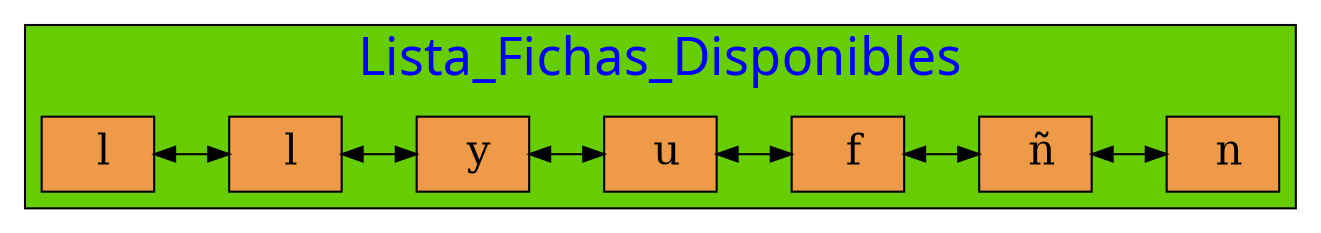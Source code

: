 digraph Lista_Doble{

graph[ranksep= "0.5",nodesep= "0.5"];
node[fontcolor=black shape=box style=filled fillcolor=tan2 fontsize=20];

subgraph cluster_1 {

fontname=algerian
fontsize=25;
label="Lista_Fichas_Disponibles";
fontcolor=blue
style=filled
fillcolor=chartreuse3
labelloc=t;{rank=same;
25770488768[label=" l"];
25770488816[label=" l"];
25770488864[label=" y"];
25770489056[label=" u"];
25770481328[label=" f"];
25770481376[label=" ñ"];
25770481424[label=" n"];
};

25770488768->
25770488816->
25770488864->
25770489056->
25770481328->
25770481376->
25770481424
[dir=both  color=black];

 }

}
